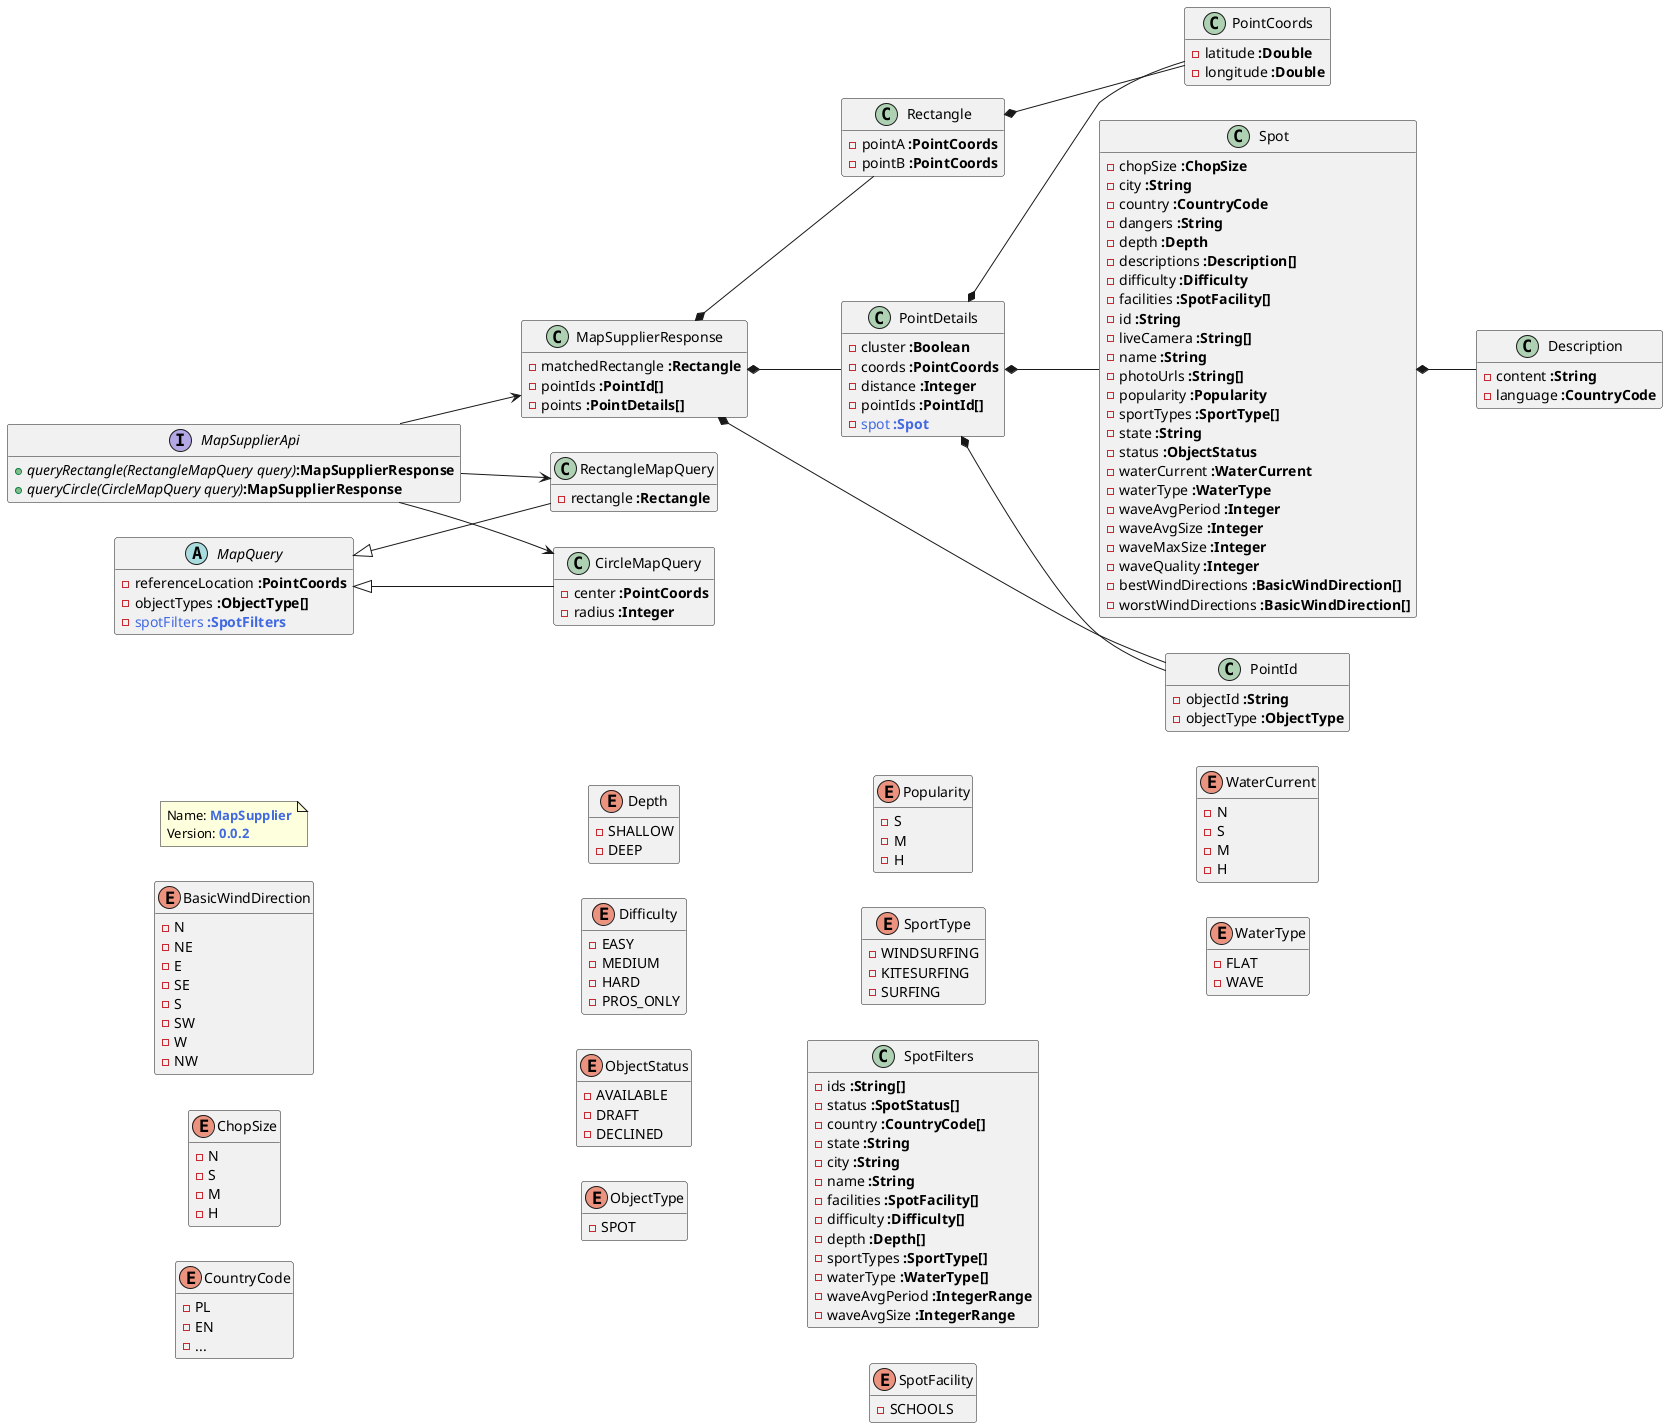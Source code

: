 @startuml
left to right direction
hide empty members
set namespaceSeparator none

note as N1
  Name: <b><color:royalBlue>MapSupplier</color>
  Version: <b><color:royalBlue>0.0.2</color>
end note

 enum BasicWindDirection {
		 - N  
		 - NE  
		 - E  
		 - SE  
		 - S  
		 - SW  
		 - W  
		 - NW  
}

 enum ChopSize {
		 - N  
		 - S  
		 - M  
		 - H  
}

 enum CountryCode {
		 - PL  
		 - EN  
		 - ...  		 
}

 enum Depth {
		 - SHALLOW  
		 - DEEP  
}

class  Description {
		 - content <b>:String</b> 
		 - language <b>:CountryCode</b> 
}

 enum Difficulty {
		 - EASY  
		 - MEDIUM  
		 - HARD  
		 - PROS_ONLY  
}

class  MapSupplierResponse {
		 - matchedRectangle <b>:Rectangle</b> 
		 - pointIds <b>:PointId[]</b> 
		 - points <b>:PointDetails[]</b> 
}

 enum ObjectStatus {
		 - AVAILABLE  
		 - DRAFT  
		 - DECLINED  
}

 enum ObjectType {
		 - SPOT  
}

class  PointCoords {
		 - latitude <b>:Double</b> 
		 - longitude <b>:Double</b> 
}

class  PointDetails {
		 - cluster <b>:Boolean</b> 
		 - coords <b>:PointCoords</b> 
		 - distance <b>:Integer</b> 
		 - pointIds <b>:PointId[]</b> 
		 - <color:royalBlue>spot <b>:Spot</b>
}

class  PointId {
		 - objectId <b>:String</b> 
		 - objectType <b>:ObjectType</b> 
}

 enum Popularity {
		 - S  
		 - M  
		 - H  
}

class  Rectangle {
		 - pointA <b>:PointCoords</b> 
		 - pointB <b>:PointCoords</b> 
}

 enum SportType {
		 - WINDSURFING  
		 - KITESURFING  
		 - SURFING  
}

class  Spot {
		 
		 - chopSize <b>:ChopSize</b> 
		 - city <b>:String</b> 
		 - country <b>:CountryCode</b> 
		 - dangers <b>:String</b> 
		 - depth <b>:Depth</b> 
		 - descriptions <b>:Description[]</b> 
		 - difficulty <b>:Difficulty</b> 
		 - facilities <b>:SpotFacility[]</b> 
		 - id <b>:String</b> 
		 - liveCamera <b>:String[]</b> 
		 - name <b>:String</b> 
		 - photoUrls <b>:String[]</b> 
		 - popularity <b>:Popularity</b> 
		 - sportTypes <b>:SportType[]</b> 
		 - state <b>:String</b> 
		 - status <b>:ObjectStatus</b> 
		 - waterCurrent <b>:WaterCurrent</b> 
		 - waterType <b>:WaterType</b> 
		 - waveAvgPeriod <b>:Integer</b> 
		 - waveAvgSize <b>:Integer</b> 
		 - waveMaxSize <b>:Integer</b> 
		 - waveQuality <b>:Integer</b> 
		 - bestWindDirections <b>:BasicWindDirection[]</b> 
		 - worstWindDirections <b>:BasicWindDirection[]</b> 
}

class  SpotFilters {
		 - ids <b>:String[]</b> 
		 - status <b>:SpotStatus[]</b> 
		 - country <b>:CountryCode[]</b> 
		 - state <b>:String</b> 
		 - city <b>:String</b> 
		 - name <b>:String</b> 
		 - facilities <b>:SpotFacility[]</b> 
		 - difficulty <b>:Difficulty[]</b> 
		 - depth <b>:Depth[]</b> 
		 - sportTypes <b>:SportType[]</b> 
		 - waterType <b>:WaterType[]</b> 
		 - waveAvgPeriod <b>:IntegerRange</b> 
		 - waveAvgSize <b>:IntegerRange</b> 
}

 enum SpotFacility {
		 - SCHOOLS  
}

 enum WaterCurrent {
		 - N  
		 - S  
		 - M  
		 - H  
}

 enum WaterType {
		 - FLAT  
		 - WAVE  
}

abstract class MapQuery {
 - referenceLocation <b>:PointCoords</b> 
 - objectTypes <b>:ObjectType[]</b>
 - <color:royalBlue>spotFilters <b>:SpotFilters</b>
}

class RectangleMapQuery {
- rectangle <b>:Rectangle</b>
}

class CircleMapQuery {
- center <b>:PointCoords</b>
- radius <b>:Integer</b>
}

interface MapSupplierApi {
	 + <i>queryRectangle(RectangleMapQuery query)</i><b>:MapSupplierResponse</b> 
}

interface MapSupplierApi {
	 + <i>queryCircle(CircleMapQuery query)</i><b>:MapSupplierResponse</b> 
}

MapQuery <|-- RectangleMapQuery
MapQuery <|-- CircleMapQuery


MapSupplierResponse  *--   Rectangle 
MapSupplierResponse  *--   PointId 
MapSupplierResponse  *--   PointDetails 
PointDetails  *--   PointCoords 
PointDetails  *--   PointId 
PointDetails  *--   Spot 
Rectangle  *--   PointCoords 

Spot  *--   Description 


MapSupplierApi -->    RectangleMapQuery 
MapSupplierApi -->    CircleMapQuery 
MapSupplierApi -->    MapSupplierResponse 






@enduml